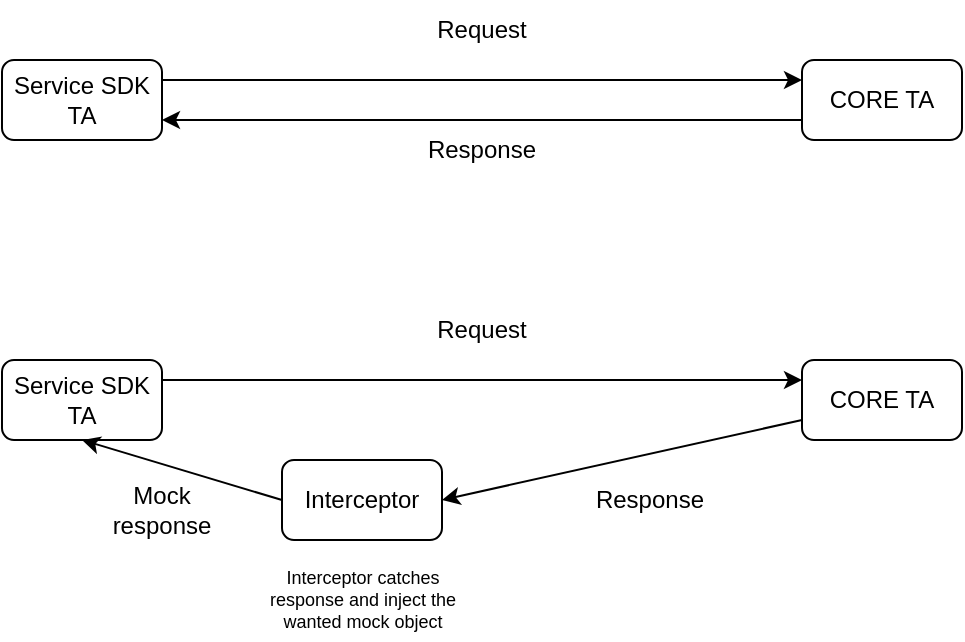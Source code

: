 <mxfile version="20.8.5" type="github">
  <diagram id="wl2DCxEHudBY5uCN74CR" name="Page-1">
    <mxGraphModel dx="819" dy="527" grid="1" gridSize="10" guides="1" tooltips="1" connect="1" arrows="1" fold="1" page="1" pageScale="1" pageWidth="827" pageHeight="1169" math="0" shadow="0">
      <root>
        <mxCell id="0" />
        <mxCell id="1" parent="0" />
        <mxCell id="TRQy9jS9D7n3w-w6WIMg-1" value="Service SDK TA" style="rounded=1;whiteSpace=wrap;html=1;" vertex="1" parent="1">
          <mxGeometry x="120" y="120" width="80" height="40" as="geometry" />
        </mxCell>
        <mxCell id="TRQy9jS9D7n3w-w6WIMg-2" value="CORE TA" style="rounded=1;whiteSpace=wrap;html=1;" vertex="1" parent="1">
          <mxGeometry x="520" y="120" width="80" height="40" as="geometry" />
        </mxCell>
        <mxCell id="TRQy9jS9D7n3w-w6WIMg-4" value="" style="endArrow=classic;html=1;rounded=0;entryX=0;entryY=0.25;entryDx=0;entryDy=0;exitX=1;exitY=0.25;exitDx=0;exitDy=0;" edge="1" parent="1" source="TRQy9jS9D7n3w-w6WIMg-1" target="TRQy9jS9D7n3w-w6WIMg-2">
          <mxGeometry width="50" height="50" relative="1" as="geometry">
            <mxPoint x="390" y="500" as="sourcePoint" />
            <mxPoint x="440" y="450" as="targetPoint" />
          </mxGeometry>
        </mxCell>
        <mxCell id="TRQy9jS9D7n3w-w6WIMg-5" value="" style="endArrow=classic;html=1;rounded=0;entryX=1;entryY=0.75;entryDx=0;entryDy=0;exitX=0;exitY=0.75;exitDx=0;exitDy=0;" edge="1" parent="1" source="TRQy9jS9D7n3w-w6WIMg-2" target="TRQy9jS9D7n3w-w6WIMg-1">
          <mxGeometry width="50" height="50" relative="1" as="geometry">
            <mxPoint x="370" y="310" as="sourcePoint" />
            <mxPoint x="420" y="260" as="targetPoint" />
          </mxGeometry>
        </mxCell>
        <mxCell id="TRQy9jS9D7n3w-w6WIMg-6" value="Request" style="text;html=1;strokeColor=none;fillColor=none;align=center;verticalAlign=middle;whiteSpace=wrap;rounded=0;" vertex="1" parent="1">
          <mxGeometry x="330" y="90" width="60" height="30" as="geometry" />
        </mxCell>
        <mxCell id="TRQy9jS9D7n3w-w6WIMg-7" value="Response" style="text;html=1;strokeColor=none;fillColor=none;align=center;verticalAlign=middle;whiteSpace=wrap;rounded=0;" vertex="1" parent="1">
          <mxGeometry x="330" y="150" width="60" height="30" as="geometry" />
        </mxCell>
        <mxCell id="TRQy9jS9D7n3w-w6WIMg-8" value="Service SDK TA" style="rounded=1;whiteSpace=wrap;html=1;" vertex="1" parent="1">
          <mxGeometry x="120" y="270" width="80" height="40" as="geometry" />
        </mxCell>
        <mxCell id="TRQy9jS9D7n3w-w6WIMg-9" value="CORE TA" style="rounded=1;whiteSpace=wrap;html=1;" vertex="1" parent="1">
          <mxGeometry x="520" y="270" width="80" height="40" as="geometry" />
        </mxCell>
        <mxCell id="TRQy9jS9D7n3w-w6WIMg-10" value="" style="endArrow=classic;html=1;rounded=0;entryX=0;entryY=0.25;entryDx=0;entryDy=0;exitX=1;exitY=0.25;exitDx=0;exitDy=0;" edge="1" parent="1" source="TRQy9jS9D7n3w-w6WIMg-8" target="TRQy9jS9D7n3w-w6WIMg-9">
          <mxGeometry width="50" height="50" relative="1" as="geometry">
            <mxPoint x="390" y="650" as="sourcePoint" />
            <mxPoint x="440" y="600" as="targetPoint" />
          </mxGeometry>
        </mxCell>
        <mxCell id="TRQy9jS9D7n3w-w6WIMg-11" value="" style="endArrow=classic;html=1;rounded=0;entryX=1;entryY=0.5;entryDx=0;entryDy=0;exitX=0;exitY=0.75;exitDx=0;exitDy=0;" edge="1" parent="1" source="TRQy9jS9D7n3w-w6WIMg-9" target="TRQy9jS9D7n3w-w6WIMg-15">
          <mxGeometry width="50" height="50" relative="1" as="geometry">
            <mxPoint x="370" y="460" as="sourcePoint" />
            <mxPoint x="420" y="410" as="targetPoint" />
          </mxGeometry>
        </mxCell>
        <mxCell id="TRQy9jS9D7n3w-w6WIMg-12" value="Request" style="text;html=1;strokeColor=none;fillColor=none;align=center;verticalAlign=middle;whiteSpace=wrap;rounded=0;" vertex="1" parent="1">
          <mxGeometry x="330" y="240" width="60" height="30" as="geometry" />
        </mxCell>
        <mxCell id="TRQy9jS9D7n3w-w6WIMg-13" value="Response" style="text;html=1;strokeColor=none;fillColor=none;align=center;verticalAlign=middle;whiteSpace=wrap;rounded=0;" vertex="1" parent="1">
          <mxGeometry x="414" y="325" width="60" height="30" as="geometry" />
        </mxCell>
        <mxCell id="TRQy9jS9D7n3w-w6WIMg-15" value="Interceptor" style="rounded=1;whiteSpace=wrap;html=1;" vertex="1" parent="1">
          <mxGeometry x="260" y="320" width="80" height="40" as="geometry" />
        </mxCell>
        <mxCell id="TRQy9jS9D7n3w-w6WIMg-18" value="&lt;font style=&quot;font-size: 9px;&quot;&gt;Interceptor catches response and inject the wanted mock object&lt;/font&gt;" style="text;html=1;strokeColor=none;fillColor=none;align=center;verticalAlign=middle;whiteSpace=wrap;rounded=0;fontSize=4;strokeWidth=5;" vertex="1" parent="1">
          <mxGeometry x="247.5" y="370" width="105" height="40" as="geometry" />
        </mxCell>
        <mxCell id="TRQy9jS9D7n3w-w6WIMg-19" value="" style="endArrow=classic;html=1;rounded=0;entryX=0.5;entryY=1;entryDx=0;entryDy=0;exitX=0;exitY=0.5;exitDx=0;exitDy=0;" edge="1" parent="1" source="TRQy9jS9D7n3w-w6WIMg-15" target="TRQy9jS9D7n3w-w6WIMg-8">
          <mxGeometry width="50" height="50" relative="1" as="geometry">
            <mxPoint x="530" y="310" as="sourcePoint" />
            <mxPoint x="350" y="350" as="targetPoint" />
          </mxGeometry>
        </mxCell>
        <mxCell id="TRQy9jS9D7n3w-w6WIMg-20" value="Mock response" style="text;html=1;strokeColor=none;fillColor=none;align=center;verticalAlign=middle;whiteSpace=wrap;rounded=0;" vertex="1" parent="1">
          <mxGeometry x="170" y="330" width="60" height="30" as="geometry" />
        </mxCell>
      </root>
    </mxGraphModel>
  </diagram>
</mxfile>
